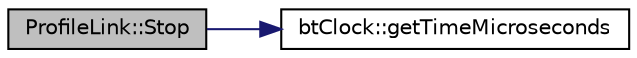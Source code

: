 digraph "ProfileLink::Stop"
{
  edge [fontname="Helvetica",fontsize="10",labelfontname="Helvetica",labelfontsize="10"];
  node [fontname="Helvetica",fontsize="10",shape=record];
  rankdir="LR";
  Node1 [label="ProfileLink::Stop",height=0.2,width=0.4,color="black", fillcolor="grey75", style="filled", fontcolor="black"];
  Node1 -> Node2 [color="midnightblue",fontsize="10",style="solid",fontname="Helvetica"];
  Node2 [label="btClock::getTimeMicroseconds",height=0.2,width=0.4,color="black", fillcolor="white", style="filled",URL="$d1/d14/classbt_clock.html#a94dd567e0fb67862832446c884f1a223"];
}

